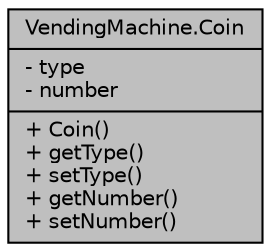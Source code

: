 digraph "VendingMachine.Coin"
{
  edge [fontname="Helvetica",fontsize="10",labelfontname="Helvetica",labelfontsize="10"];
  node [fontname="Helvetica",fontsize="10",shape=record];
  Node1 [label="{VendingMachine.Coin\n|- type\l- number\l|+ Coin()\l+ getType()\l+ setType()\l+ getNumber()\l+ setNumber()\l}",height=0.2,width=0.4,color="black", fillcolor="grey75", style="filled", fontcolor="black"];
}
